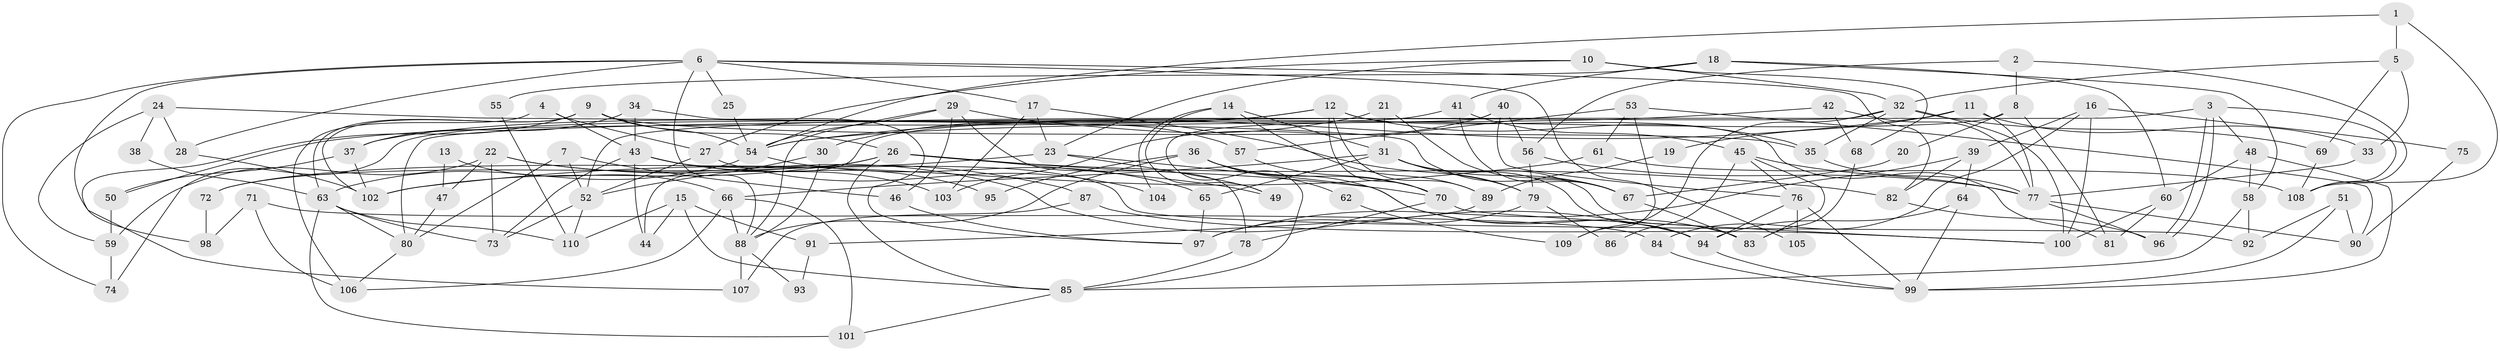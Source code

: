 // coarse degree distribution, {5: 0.14545454545454545, 2: 0.16363636363636364, 6: 0.05454545454545454, 3: 0.2, 4: 0.21818181818181817, 9: 0.07272727272727272, 7: 0.05454545454545454, 8: 0.05454545454545454, 10: 0.01818181818181818, 18: 0.01818181818181818}
// Generated by graph-tools (version 1.1) at 2025/53/03/04/25 21:53:37]
// undirected, 110 vertices, 220 edges
graph export_dot {
graph [start="1"]
  node [color=gray90,style=filled];
  1;
  2;
  3;
  4;
  5;
  6;
  7;
  8;
  9;
  10;
  11;
  12;
  13;
  14;
  15;
  16;
  17;
  18;
  19;
  20;
  21;
  22;
  23;
  24;
  25;
  26;
  27;
  28;
  29;
  30;
  31;
  32;
  33;
  34;
  35;
  36;
  37;
  38;
  39;
  40;
  41;
  42;
  43;
  44;
  45;
  46;
  47;
  48;
  49;
  50;
  51;
  52;
  53;
  54;
  55;
  56;
  57;
  58;
  59;
  60;
  61;
  62;
  63;
  64;
  65;
  66;
  67;
  68;
  69;
  70;
  71;
  72;
  73;
  74;
  75;
  76;
  77;
  78;
  79;
  80;
  81;
  82;
  83;
  84;
  85;
  86;
  87;
  88;
  89;
  90;
  91;
  92;
  93;
  94;
  95;
  96;
  97;
  98;
  99;
  100;
  101;
  102;
  103;
  104;
  105;
  106;
  107;
  108;
  109;
  110;
  1 -- 108;
  1 -- 5;
  1 -- 54;
  2 -- 8;
  2 -- 108;
  2 -- 56;
  3 -- 108;
  3 -- 96;
  3 -- 96;
  3 -- 48;
  3 -- 80;
  4 -- 27;
  4 -- 106;
  4 -- 43;
  5 -- 32;
  5 -- 33;
  5 -- 69;
  6 -- 82;
  6 -- 28;
  6 -- 17;
  6 -- 25;
  6 -- 74;
  6 -- 88;
  6 -- 98;
  6 -- 105;
  7 -- 80;
  7 -- 52;
  7 -- 46;
  8 -- 81;
  8 -- 44;
  8 -- 20;
  9 -- 102;
  9 -- 63;
  9 -- 26;
  9 -- 35;
  9 -- 54;
  9 -- 107;
  10 -- 68;
  10 -- 32;
  10 -- 23;
  10 -- 27;
  11 -- 77;
  11 -- 54;
  11 -- 19;
  11 -- 33;
  12 -- 70;
  12 -- 37;
  12 -- 35;
  12 -- 50;
  12 -- 81;
  12 -- 89;
  13 -- 66;
  13 -- 47;
  14 -- 49;
  14 -- 31;
  14 -- 89;
  14 -- 104;
  15 -- 85;
  15 -- 110;
  15 -- 44;
  15 -- 91;
  16 -- 84;
  16 -- 39;
  16 -- 75;
  16 -- 100;
  17 -- 79;
  17 -- 23;
  17 -- 103;
  18 -- 60;
  18 -- 41;
  18 -- 55;
  18 -- 58;
  19 -- 89;
  20 -- 67;
  21 -- 31;
  21 -- 67;
  21 -- 30;
  22 -- 94;
  22 -- 73;
  22 -- 47;
  22 -- 59;
  22 -- 87;
  23 -- 49;
  23 -- 72;
  23 -- 83;
  24 -- 67;
  24 -- 59;
  24 -- 28;
  24 -- 38;
  25 -- 54;
  26 -- 85;
  26 -- 49;
  26 -- 70;
  26 -- 72;
  26 -- 82;
  26 -- 102;
  27 -- 52;
  27 -- 104;
  28 -- 102;
  29 -- 88;
  29 -- 54;
  29 -- 46;
  29 -- 57;
  29 -- 78;
  30 -- 88;
  30 -- 52;
  31 -- 65;
  31 -- 83;
  31 -- 66;
  31 -- 67;
  31 -- 79;
  31 -- 94;
  32 -- 35;
  32 -- 100;
  32 -- 52;
  32 -- 69;
  32 -- 109;
  33 -- 77;
  34 -- 43;
  34 -- 97;
  34 -- 37;
  35 -- 77;
  36 -- 70;
  36 -- 94;
  36 -- 62;
  36 -- 88;
  36 -- 95;
  37 -- 50;
  37 -- 102;
  38 -- 63;
  39 -- 64;
  39 -- 82;
  39 -- 97;
  40 -- 56;
  40 -- 85;
  40 -- 76;
  40 -- 103;
  41 -- 67;
  41 -- 45;
  41 -- 74;
  42 -- 54;
  42 -- 77;
  42 -- 68;
  43 -- 103;
  43 -- 44;
  43 -- 73;
  43 -- 92;
  43 -- 95;
  45 -- 77;
  45 -- 76;
  45 -- 83;
  45 -- 86;
  46 -- 97;
  47 -- 80;
  48 -- 58;
  48 -- 60;
  48 -- 99;
  50 -- 59;
  51 -- 99;
  51 -- 92;
  51 -- 90;
  52 -- 73;
  52 -- 110;
  53 -- 57;
  53 -- 90;
  53 -- 61;
  53 -- 109;
  54 -- 63;
  54 -- 65;
  55 -- 110;
  56 -- 79;
  56 -- 77;
  57 -- 70;
  58 -- 85;
  58 -- 92;
  59 -- 74;
  60 -- 100;
  60 -- 81;
  61 -- 102;
  61 -- 108;
  62 -- 109;
  63 -- 73;
  63 -- 80;
  63 -- 101;
  63 -- 110;
  64 -- 99;
  64 -- 94;
  65 -- 97;
  66 -- 88;
  66 -- 101;
  66 -- 106;
  67 -- 83;
  68 -- 83;
  69 -- 108;
  70 -- 100;
  70 -- 78;
  71 -- 98;
  71 -- 106;
  71 -- 84;
  72 -- 98;
  75 -- 90;
  76 -- 99;
  76 -- 94;
  76 -- 105;
  77 -- 90;
  77 -- 96;
  78 -- 85;
  79 -- 97;
  79 -- 86;
  80 -- 106;
  82 -- 96;
  84 -- 99;
  85 -- 101;
  87 -- 107;
  87 -- 100;
  88 -- 93;
  88 -- 107;
  89 -- 91;
  91 -- 93;
  94 -- 99;
}
